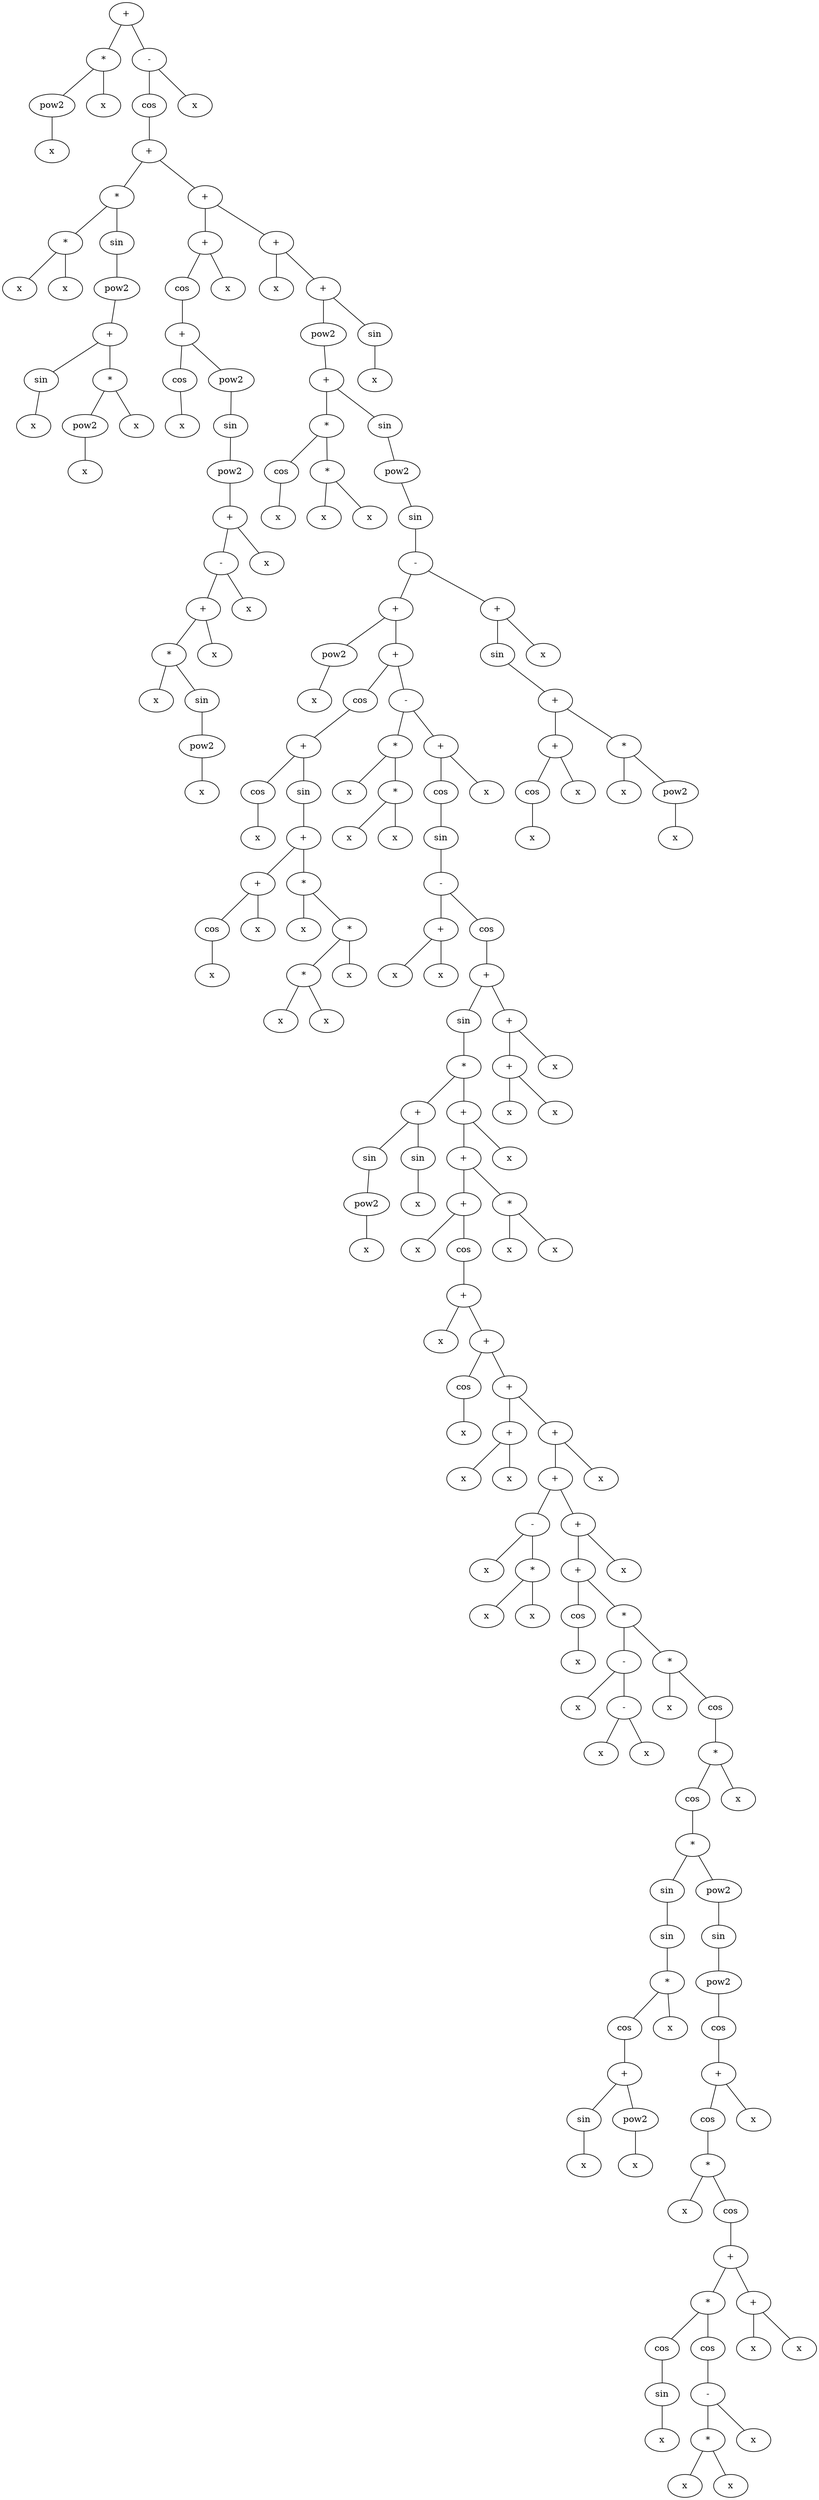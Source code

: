graph MyGraph { 889068310[label="+"]; 858378390[label="*"]; 2080294332[label=pow2]; -1983029306[label=x]; -678350320[label=x]; -815250811[label="-"]; 1517277443[label=cos]; -1544815338[label="+"]; 2031486548[label="*"]; 280052628[label="*"]; -402417582[label=x]; -514902186[label=x]; -956302486[label=sin]; 2027777836[label=pow2]; 1609193074[label="+"]; -365129494[label=sin]; -631348874[label=x]; -1965541936[label="*"]; -1676016468[label=pow2]; -1800578282[label=x]; 1304270134[label=x]; 172124698[label="+"]; 1991297530[label="+"]; 495221493[label=cos]; 1262812054[label="+"]; -1306850395[label=cos]; -1079106158[label=x]; 1348105812[label=pow2]; -1011246574[label=sin]; 1366287076[label=pow2]; -856804898[label="+"]; -1420621033[label="-"]; 394393334[label="+"]; 1123963988[label="*"]; 1409675842[label=x]; -1134804926[label=sin]; 545203196[label=pow2]; 194915330[label=x]; 81427206[label=x]; -625932234[label=x]; -1820310570[label=x]; -978152782[label=x]; -1389612490[label="+"]; -1590073022[label=x]; 404394390[label="+"]; 424549788[label=pow2]; 1129807734[label="+"]; -605412516[label="*"]; -1005419211[label=cos]; -1098789806[label=x]; 1883369484[label="*"]; -1710644382[label=x]; 2005927538[label=x]; -1583801918[label=sin]; -1117651756[label=pow2]; -1696050206[label=sin]; 114852159[label="-"]; -591503378[label="+"]; 1987065588[label=pow2]; 1394121986[label=x]; 1897229470[label="+"]; 1408798085[label=cos]; 132922702[label="+"]; 793731221[label=cos]; 820998162[label=x]; 215467938[label=sin]; -223304986[label="+"]; -599537026[label="+"]; -396469579[label=cos]; 209180450[label=x]; -369120718[label=x]; -2028571756[label="*"]; -985264446[label=x]; -510690594[label="*"]; 1968254434[label="*"]; -1990907708[label=x]; -1546694992[label=x]; 1102697884[label=x]; 145861087[label="-"]; 998174278[label="*"]; 925053214[label=x]; 1347049572[label="*"]; 602328278[label=x]; -2126206612[label=x]; 1312674594[label="+"]; 1271395277[label=cos]; 81145322[label=sin]; -811136661[label="-"]; 1681794586[label="+"]; 1662111454[label=x]; 1549809918[label=x]; -47880307[label=cos]; -463987614[label="+"]; -1238085206[label=sin]; 1352072128[label="*"]; -1777179370[label="+"]; 1862568778[label=sin]; 672384364[label=pow2]; 360673950[label=x]; -513655030[label=sin]; -833639234[label=x]; 753480646[label="+"]; -1052720906[label="+"]; -1759014490[label="+"]; -1189947946[label=x]; -630101715[label=cos]; 767471190[label="+"]; -1768249114[label=x]; -1038844154[label="+"]; -1824415539[label=cos]; 1918963702[label=x]; -1729426378[label="+"]; 759356134[label="+"]; 1340727942[label=x]; 728791446[label=x]; -1009128554[label="+"]; -1716471738[label="+"]; 773212535[label="-"]; 150527142[label=x]; -1863394946[label="*"]; 1516423916[label=x]; -1839213752[label=x]; 1311344010[label="+"]; -460369222[label="+"]; 1280350957[label=cos]; -580915882[label=x]; -1184472216[label="*"]; 1341992987[label="-"]; -2006838546[label=x]; -464204085[label="-"]; 1709894142[label=x]; 1593385886[label=x]; -1171546120[label="*"]; 398990782[label=x]; 929235461[label=cos]; 1350741160[label="*"]; 350984469[label=cos]; -451379880[label="*"]; -260932574[label=sin]; -839199950[label=sin]; -1140913656[label="*"]; -1455245371[label=cos]; 1347869498[label="+"]; -2033644846[label=sin]; -802728098[label=x]; 1649533412[label=pow2]; -1992851074[label=x]; 1107753758[label=x]; 1554045828[label=pow2]; 364844450[label=sin]; 156354372[label=pow2]; -1012911771[label=cos]; -2129768334[label="+"]; -1128305915[label=cos]; 1474650400[label="*"]; 991245630[label=x]; 1972348197[label=cos]; 1557054372[label="+"]; -2100048768[label="*"]; 429982813[label=cos]; -1954502630[label=sin]; -2127104186[label=x]; -1345568355[label=cos]; 1487576499[label="-"]; -318657952[label="*"]; -1888306738[label=x]; -1631761834[label=x]; 1828265182[label=x]; 642344192[label="+"]; -88963338[label=x]; -1099524292[label=x]; 1468892278[label=x]; 633886462[label=x]; 856955654[label=x]; 22031758[label=x]; 402732260[label="*"]; 278724118[label=x]; 517505182[label=x]; -329034458[label=x]; -1009492866[label="+"]; -1365719658[label="+"]; -72390738[label=x]; -907335626[label=x]; -1519153978[label=x]; -2097519658[label=x]; -1716818642[label="+"]; 79863378[label=sin]; 1132433990[label="+"]; 771898334[label="+"]; 672118741[label=cos]; -1878641570[label=x]; -1639790874[label=x]; 433496948[label="*"]; 1838058350[label=x]; -630334572[label=pow2]; 2076794358[label=x]; 1226141310[label=x]; 1280003922[label=sin]; 1464938630[label=x]; 693556752[label=x]; 2080294332 -- -1983029306; 858378390 -- 2080294332; 858378390 -- -678350320; 889068310 -- 858378390; 280052628 -- -402417582; 280052628 -- -514902186; 2031486548 -- 280052628; -365129494 -- -631348874; 1609193074 -- -365129494; -1676016468 -- -1800578282; -1965541936 -- -1676016468; -1965541936 -- 1304270134; 1609193074 -- -1965541936; 2027777836 -- 1609193074; -956302486 -- 2027777836; 2031486548 -- -956302486; -1544815338 -- 2031486548; -1306850395 -- -1079106158; 1262812054 -- -1306850395; 1123963988 -- 1409675842; 545203196 -- 194915330; -1134804926 -- 545203196; 1123963988 -- -1134804926; 394393334 -- 1123963988; 394393334 -- 81427206; -1420621033 -- 394393334; -1420621033 -- -625932234; -856804898 -- -1420621033; -856804898 -- -1820310570; 1366287076 -- -856804898; -1011246574 -- 1366287076; 1348105812 -- -1011246574; 1262812054 -- 1348105812; 495221493 -- 1262812054; 1991297530 -- 495221493; 1991297530 -- -978152782; 172124698 -- 1991297530; -1389612490 -- -1590073022; -1005419211 -- -1098789806; -605412516 -- -1005419211; 1883369484 -- -1710644382; 1883369484 -- 2005927538; -605412516 -- 1883369484; 1129807734 -- -605412516; 1987065588 -- 1394121986; -591503378 -- 1987065588; 793731221 -- 820998162; 132922702 -- 793731221; -396469579 -- 209180450; -599537026 -- -396469579; -599537026 -- -369120718; -223304986 -- -599537026; -2028571756 -- -985264446; 1968254434 -- -1990907708; 1968254434 -- -1546694992; -510690594 -- 1968254434; -510690594 -- 1102697884; -2028571756 -- -510690594; -223304986 -- -2028571756; 215467938 -- -223304986; 132922702 -- 215467938; 1408798085 -- 132922702; 1897229470 -- 1408798085; 998174278 -- 925053214; 1347049572 -- 602328278; 1347049572 -- -2126206612; 998174278 -- 1347049572; 145861087 -- 998174278; 1681794586 -- 1662111454; 1681794586 -- 1549809918; -811136661 -- 1681794586; 672384364 -- 360673950; 1862568778 -- 672384364; -1777179370 -- 1862568778; -513655030 -- -833639234; -1777179370 -- -513655030; 1352072128 -- -1777179370; -1759014490 -- -1189947946; 767471190 -- -1768249114; -1824415539 -- 1918963702; -1038844154 -- -1824415539; 759356134 -- 1340727942; 759356134 -- 728791446; -1729426378 -- 759356134; 773212535 -- 150527142; -1863394946 -- 1516423916; -1863394946 -- -1839213752; 773212535 -- -1863394946; -1716471738 -- 773212535; 1280350957 -- -580915882; -460369222 -- 1280350957; 1341992987 -- -2006838546; -464204085 -- 1709894142; -464204085 -- 1593385886; 1341992987 -- -464204085; -1184472216 -- 1341992987; -1171546120 -- 398990782; -2033644846 -- -802728098; 1347869498 -- -2033644846; 1649533412 -- -1992851074; 1347869498 -- 1649533412; -1455245371 -- 1347869498; -1140913656 -- -1455245371; -1140913656 -- 1107753758; -839199950 -- -1140913656; -260932574 -- -839199950; -451379880 -- -260932574; 1474650400 -- 991245630; -1954502630 -- -2127104186; 429982813 -- -1954502630; -2100048768 -- 429982813; -318657952 -- -1888306738; -318657952 -- -1631761834; 1487576499 -- -318657952; 1487576499 -- 1828265182; -1345568355 -- 1487576499; -2100048768 -- -1345568355; 1557054372 -- -2100048768; 642344192 -- -88963338; 642344192 -- -1099524292; 1557054372 -- 642344192; 1972348197 -- 1557054372; 1474650400 -- 1972348197; -1128305915 -- 1474650400; -2129768334 -- -1128305915; -2129768334 -- 1468892278; -1012911771 -- -2129768334; 156354372 -- -1012911771; 364844450 -- 156354372; 1554045828 -- 364844450; -451379880 -- 1554045828; 350984469 -- -451379880; 1350741160 -- 350984469; 1350741160 -- 633886462; 929235461 -- 1350741160; -1171546120 -- 929235461; -1184472216 -- -1171546120; -460369222 -- -1184472216; 1311344010 -- -460369222; 1311344010 -- 856955654; -1716471738 -- 1311344010; -1009128554 -- -1716471738; -1009128554 -- 22031758; -1729426378 -- -1009128554; -1038844154 -- -1729426378; 767471190 -- -1038844154; -630101715 -- 767471190; -1759014490 -- -630101715; -1052720906 -- -1759014490; 402732260 -- 278724118; 402732260 -- 517505182; -1052720906 -- 402732260; 753480646 -- -1052720906; 753480646 -- -329034458; 1352072128 -- 753480646; -1238085206 -- 1352072128; -463987614 -- -1238085206; -1365719658 -- -72390738; -1365719658 -- -907335626; -1009492866 -- -1365719658; -1009492866 -- -1519153978; -463987614 -- -1009492866; -47880307 -- -463987614; -811136661 -- -47880307; 81145322 -- -811136661; 1271395277 -- 81145322; 1312674594 -- 1271395277; 1312674594 -- -2097519658; 145861087 -- 1312674594; 1897229470 -- 145861087; -591503378 -- 1897229470; 114852159 -- -591503378; 672118741 -- -1878641570; 771898334 -- 672118741; 771898334 -- -1639790874; 1132433990 -- 771898334; 433496948 -- 1838058350; -630334572 -- 2076794358; 433496948 -- -630334572; 1132433990 -- 433496948; 79863378 -- 1132433990; -1716818642 -- 79863378; -1716818642 -- 1226141310; 114852159 -- -1716818642; -1696050206 -- 114852159; -1117651756 -- -1696050206; -1583801918 -- -1117651756; 1129807734 -- -1583801918; 424549788 -- 1129807734; 404394390 -- 424549788; 1280003922 -- 1464938630; 404394390 -- 1280003922; -1389612490 -- 404394390; 172124698 -- -1389612490; -1544815338 -- 172124698; 1517277443 -- -1544815338; -815250811 -- 1517277443; -815250811 -- 693556752; 889068310 -- -815250811; }